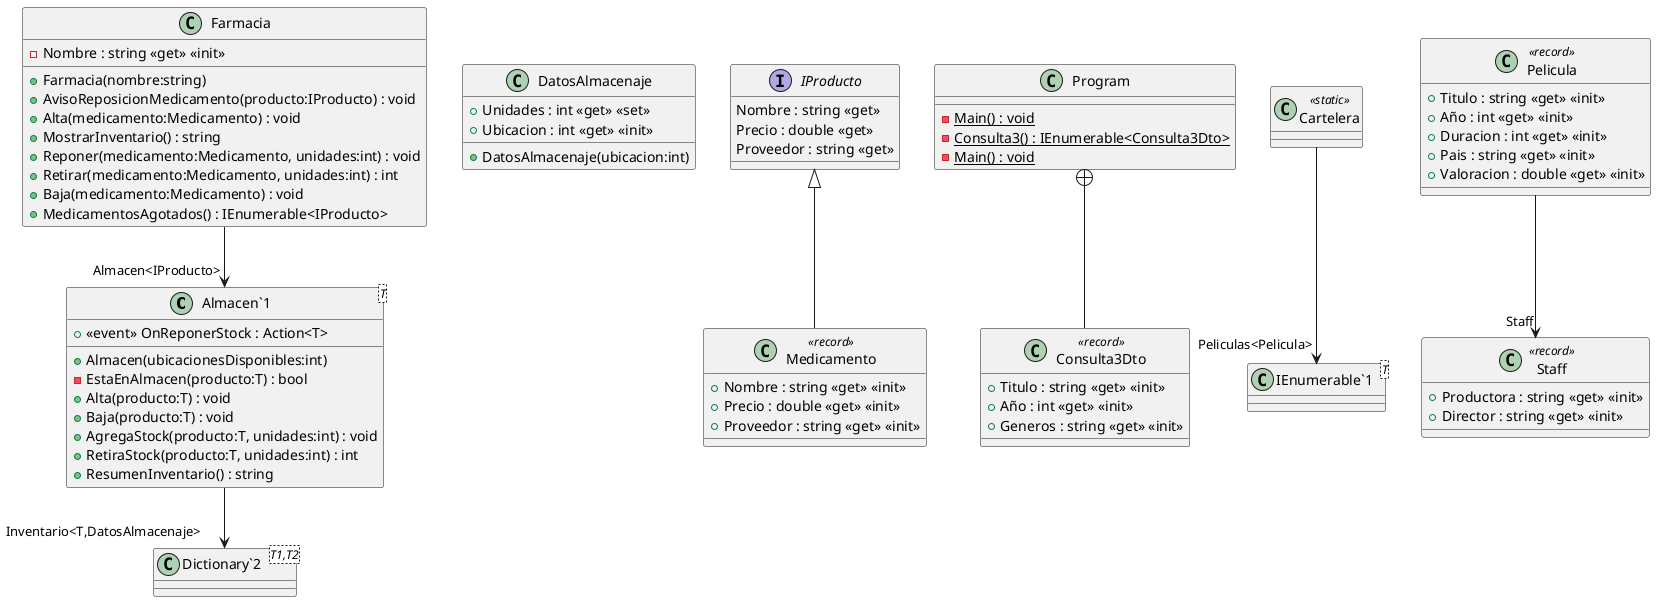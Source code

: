@startuml
class "Almacen`1"<T> {
    +  <<event>> OnReponerStock : Action<T> 
    + Almacen(ubicacionesDisponibles:int)
    - EstaEnAlmacen(producto:T) : bool
    + Alta(producto:T) : void
    + Baja(producto:T) : void
    + AgregaStock(producto:T, unidades:int) : void
    + RetiraStock(producto:T, unidades:int) : int
    + ResumenInventario() : string
}
class "Dictionary`2"<T1,T2> {
}
"Almacen`1" --> "Inventario<T,DatosAlmacenaje>" "Dictionary`2"
class DatosAlmacenaje {
    + Unidades : int <<get>> <<set>>
    + Ubicacion : int <<get>> <<init>>
    + DatosAlmacenaje(ubicacion:int)
}
interface IProducto {
    Nombre : string <<get>>
    Precio : double <<get>>
    Proveedor : string <<get>>
}
class Medicamento <<record>> {
    + Nombre : string <<get>> <<init>>
    + Precio : double <<get>> <<init>>
    + Proveedor : string <<get>> <<init>>
}
IProducto <|-- Medicamento
class Program {
    {static} - Main() : void
}
class Farmacia {
    - Nombre : string <<get>> <<init>>
    + Farmacia(nombre:string)
    + AvisoReposicionMedicamento(producto:IProducto) : void
    + Alta(medicamento:Medicamento) : void
    + MostrarInventario() : string
    + Reponer(medicamento:Medicamento, unidades:int) : void
    + Retirar(medicamento:Medicamento, unidades:int) : int
    + Baja(medicamento:Medicamento) : void
    + MedicamentosAgotados() : IEnumerable<IProducto>
}
class "Almacen`1"<T> {
}
Farmacia --> "Almacen<IProducto>" "Almacen`1"
class Cartelera <<static>> {
}
class "IEnumerable`1"<T> {
}
Cartelera --> "Peliculas<Pelicula>" "IEnumerable`1"
class Pelicula <<record>> {
    + Titulo : string <<get>> <<init>>
    + Año : int <<get>> <<init>>
    + Duracion : int <<get>> <<init>>
    + Pais : string <<get>> <<init>>
    + Valoracion : double <<get>> <<init>>
}
Pelicula --> "Staff" Staff
class Program {
    {static} - Consulta3() : IEnumerable<Consulta3Dto>
    {static} - Main() : void
}
class Consulta3Dto <<record>> {
    + Titulo : string <<get>> <<init>>
    + Año : int <<get>> <<init>>
    + Generos : string <<get>> <<init>>
}
Program +-- Consulta3Dto
class Staff <<record>> {
    + Productora : string <<get>> <<init>>
    + Director : string <<get>> <<init>>
}
@enduml
